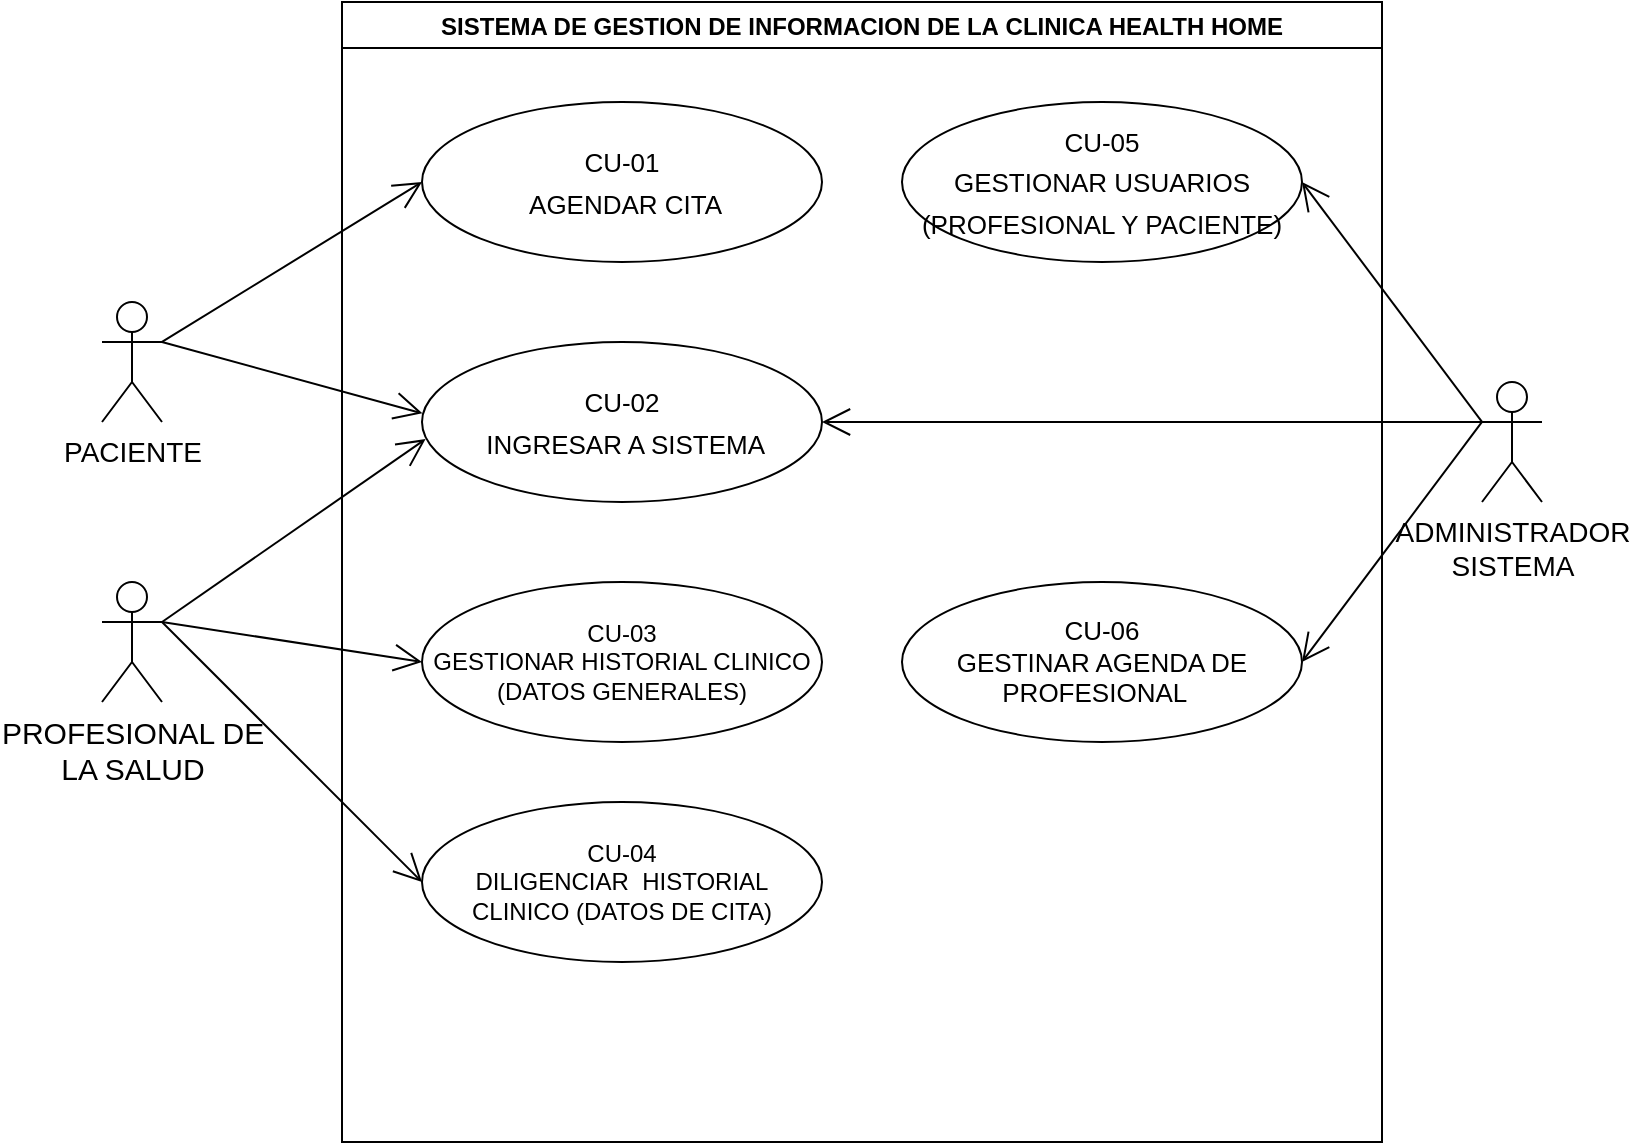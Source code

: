 <mxfile version="15.9.1" type="google"><diagram id="a2u4hUtObjZoYEJqAgCE" name="Page-1"><mxGraphModel dx="3316" dy="762" grid="1" gridSize="10" guides="1" tooltips="1" connect="1" arrows="1" fold="1" page="1" pageScale="1" pageWidth="827" pageHeight="1169" math="0" shadow="0"><root><mxCell id="0"/><mxCell id="1" parent="0"/><mxCell id="6zoiy4wjzGVubThWnq9f-2" value="PACIENTE" style="shape=umlActor;verticalLabelPosition=bottom;verticalAlign=top;html=1;outlineConnect=0;fontSize=14;" parent="1" vertex="1"><mxGeometry x="-1600" y="220" width="30" height="60" as="geometry"/></mxCell><mxCell id="6zoiy4wjzGVubThWnq9f-3" value="&lt;font style=&quot;vertical-align: inherit ; font-size: 15px&quot;&gt;&lt;font style=&quot;vertical-align: inherit ; font-size: 15px&quot;&gt;PROFESIONAL DE &lt;br&gt;LA SALUD&lt;/font&gt;&lt;/font&gt;" style="shape=umlActor;verticalLabelPosition=bottom;verticalAlign=top;html=1;outlineConnect=0;fontSize=15;" parent="1" vertex="1"><mxGeometry x="-1600" y="360" width="30" height="60" as="geometry"/></mxCell><mxCell id="6zoiy4wjzGVubThWnq9f-4" value="&lt;font style=&quot;vertical-align: inherit ; font-size: 14px&quot;&gt;&lt;font style=&quot;vertical-align: inherit ; font-size: 14px&quot;&gt;&lt;font style=&quot;vertical-align: inherit ; font-size: 14px&quot;&gt;&lt;font style=&quot;vertical-align: inherit ; font-size: 14px&quot;&gt;ADMINISTRADOR&lt;br&gt;SISTEMA&lt;br&gt;&lt;/font&gt;&lt;/font&gt;&lt;/font&gt;&lt;/font&gt;" style="shape=umlActor;verticalLabelPosition=bottom;verticalAlign=top;html=1;outlineConnect=0;fontSize=14;" parent="1" vertex="1"><mxGeometry x="-910" y="260" width="30" height="60" as="geometry"/></mxCell><mxCell id="6zoiy4wjzGVubThWnq9f-21" value="SISTEMA DE GESTION DE INFORMACION DE LA CLINICA HEALTH HOME" style="swimlane;" parent="1" vertex="1"><mxGeometry x="-1480" y="70" width="520" height="570" as="geometry"/></mxCell><mxCell id="6zoiy4wjzGVubThWnq9f-24" value="&lt;font style=&quot;font-size: 13px&quot;&gt;CU-02&lt;br&gt;&amp;nbsp;INGRESAR A SISTEMA&lt;/font&gt;" style="ellipse;whiteSpace=wrap;html=1;fontSize=17;fontStyle=0;fontFamily=Helvetica;" parent="6zoiy4wjzGVubThWnq9f-21" vertex="1"><mxGeometry x="40" y="170" width="200" height="80" as="geometry"/></mxCell><mxCell id="6zoiy4wjzGVubThWnq9f-28" value="&lt;font style=&quot;font-size: 13px&quot;&gt;CU-01&lt;br&gt;&amp;nbsp;AGENDAR CITA&lt;/font&gt;" style="ellipse;whiteSpace=wrap;html=1;fontSize=17;fontStyle=0;fontFamily=Helvetica;" parent="6zoiy4wjzGVubThWnq9f-21" vertex="1"><mxGeometry x="40" y="50" width="200" height="80" as="geometry"/></mxCell><mxCell id="6zoiy4wjzGVubThWnq9f-30" value="&lt;span style=&quot;font-size: 13px&quot;&gt;CU-05&lt;br&gt;GESTIONAR USUARIOS (PROFESIONAL Y PACIENTE)&lt;/span&gt;" style="ellipse;whiteSpace=wrap;html=1;fontSize=17;fontStyle=0;fontFamily=Helvetica;" parent="6zoiy4wjzGVubThWnq9f-21" vertex="1"><mxGeometry x="280" y="50" width="200" height="80" as="geometry"/></mxCell><mxCell id="6zoiy4wjzGVubThWnq9f-31" value="&lt;span style=&quot;font-size: 13px&quot;&gt;CU-06&lt;br style=&quot;font-size: 13px&quot;&gt;GESTINAR AGENDA DE PROFESIONAL&amp;nbsp;&amp;nbsp;&lt;/span&gt;" style="ellipse;whiteSpace=wrap;html=1;fontSize=13;fontStyle=0;fontFamily=Helvetica;" parent="6zoiy4wjzGVubThWnq9f-21" vertex="1"><mxGeometry x="280" y="290" width="200" height="80" as="geometry"/></mxCell><mxCell id="6zoiy4wjzGVubThWnq9f-35" value="&lt;span style=&quot;font-size: 12px&quot;&gt;CU-03&lt;br style=&quot;font-size: 12px&quot;&gt;GESTIONAR HISTORIAL CLINICO (DATOS GENERALES)&lt;/span&gt;" style="ellipse;whiteSpace=wrap;html=1;fontSize=12;fontStyle=0;fontFamily=Helvetica;" parent="6zoiy4wjzGVubThWnq9f-21" vertex="1"><mxGeometry x="40" y="290" width="200" height="80" as="geometry"/></mxCell><mxCell id="6zoiy4wjzGVubThWnq9f-37" value="&lt;span style=&quot;font-size: 12px&quot;&gt;CU-04&lt;br style=&quot;font-size: 12px&quot;&gt;DILIGENCIAR&amp;nbsp; HISTORIAL CLINICO (DATOS DE CITA)&lt;/span&gt;" style="ellipse;whiteSpace=wrap;html=1;fontSize=12;fontStyle=0;fontFamily=Helvetica;" parent="6zoiy4wjzGVubThWnq9f-21" vertex="1"><mxGeometry x="40" y="400" width="200" height="80" as="geometry"/></mxCell><mxCell id="Xw46LCxQixro4bPgJvaD-10" value="" style="endArrow=open;endFill=1;endSize=12;html=1;rounded=0;fontFamily=Helvetica;fontSize=13;entryX=1;entryY=0.5;entryDx=0;entryDy=0;" edge="1" parent="6zoiy4wjzGVubThWnq9f-21" target="6zoiy4wjzGVubThWnq9f-24"><mxGeometry width="160" relative="1" as="geometry"><mxPoint x="570" y="210" as="sourcePoint"/><mxPoint x="490" y="220" as="targetPoint"/></mxGeometry></mxCell><mxCell id="6zoiy4wjzGVubThWnq9f-25" value="" style="endArrow=open;endFill=1;endSize=12;html=1;rounded=0;fontFamily=Helvetica;fontSize=13;exitX=1;exitY=0.333;exitDx=0;exitDy=0;exitPerimeter=0;entryX=0.001;entryY=0.446;entryDx=0;entryDy=0;entryPerimeter=0;" parent="1" source="6zoiy4wjzGVubThWnq9f-2" target="6zoiy4wjzGVubThWnq9f-24" edge="1"><mxGeometry width="160" relative="1" as="geometry"><mxPoint x="-1550" y="460" as="sourcePoint"/><mxPoint x="-1440" y="270" as="targetPoint"/></mxGeometry></mxCell><mxCell id="6zoiy4wjzGVubThWnq9f-26" value="" style="endArrow=open;endFill=1;endSize=12;html=1;rounded=0;fontFamily=Helvetica;fontSize=13;exitX=1;exitY=0.333;exitDx=0;exitDy=0;exitPerimeter=0;entryX=0.009;entryY=0.607;entryDx=0;entryDy=0;entryPerimeter=0;" parent="1" source="6zoiy4wjzGVubThWnq9f-3" target="6zoiy4wjzGVubThWnq9f-24" edge="1"><mxGeometry width="160" relative="1" as="geometry"><mxPoint x="-1530" y="480" as="sourcePoint"/><mxPoint x="-1430" y="290" as="targetPoint"/></mxGeometry></mxCell><mxCell id="6zoiy4wjzGVubThWnq9f-27" value="" style="endArrow=open;endFill=1;endSize=12;html=1;rounded=0;fontFamily=Helvetica;fontSize=13;entryX=1;entryY=0.5;entryDx=0;entryDy=0;exitX=0;exitY=0.333;exitDx=0;exitDy=0;exitPerimeter=0;" parent="1" source="6zoiy4wjzGVubThWnq9f-4" target="6zoiy4wjzGVubThWnq9f-30" edge="1"><mxGeometry width="160" relative="1" as="geometry"><mxPoint x="-910" y="240" as="sourcePoint"/><mxPoint x="-1100" y="300" as="targetPoint"/></mxGeometry></mxCell><mxCell id="6zoiy4wjzGVubThWnq9f-29" value="" style="endArrow=open;endFill=1;endSize=12;html=1;rounded=0;fontFamily=Helvetica;fontSize=13;exitX=1;exitY=0.333;exitDx=0;exitDy=0;exitPerimeter=0;entryX=0;entryY=0.5;entryDx=0;entryDy=0;" parent="1" source="6zoiy4wjzGVubThWnq9f-2" target="6zoiy4wjzGVubThWnq9f-28" edge="1"><mxGeometry width="160" relative="1" as="geometry"><mxPoint x="-1540" y="470" as="sourcePoint"/><mxPoint x="-1270" y="170" as="targetPoint"/></mxGeometry></mxCell><mxCell id="6zoiy4wjzGVubThWnq9f-32" value="" style="endArrow=open;endFill=1;endSize=12;html=1;rounded=0;fontFamily=Helvetica;fontSize=13;entryX=1;entryY=0.5;entryDx=0;entryDy=0;exitX=0;exitY=0.333;exitDx=0;exitDy=0;exitPerimeter=0;" parent="1" source="6zoiy4wjzGVubThWnq9f-4" target="6zoiy4wjzGVubThWnq9f-31" edge="1"><mxGeometry width="160" relative="1" as="geometry"><mxPoint x="-950" y="250" as="sourcePoint"/><mxPoint x="-980.0" y="200" as="targetPoint"/></mxGeometry></mxCell><mxCell id="6zoiy4wjzGVubThWnq9f-36" value="" style="endArrow=open;endFill=1;endSize=12;html=1;rounded=0;fontFamily=Helvetica;fontSize=13;entryX=0;entryY=0.5;entryDx=0;entryDy=0;exitX=1;exitY=0.333;exitDx=0;exitDy=0;exitPerimeter=0;" parent="1" source="6zoiy4wjzGVubThWnq9f-3" target="6zoiy4wjzGVubThWnq9f-35" edge="1"><mxGeometry width="160" relative="1" as="geometry"><mxPoint x="-1550" y="590" as="sourcePoint"/><mxPoint x="-1360" y="600" as="targetPoint"/></mxGeometry></mxCell><mxCell id="6zoiy4wjzGVubThWnq9f-38" value="" style="endArrow=open;endFill=1;endSize=12;html=1;rounded=0;fontFamily=Helvetica;fontSize=13;entryX=0;entryY=0.5;entryDx=0;entryDy=0;exitX=1;exitY=0.333;exitDx=0;exitDy=0;exitPerimeter=0;" parent="1" source="6zoiy4wjzGVubThWnq9f-3" target="6zoiy4wjzGVubThWnq9f-37" edge="1"><mxGeometry width="160" relative="1" as="geometry"><mxPoint x="-1550" y="690" as="sourcePoint"/><mxPoint x="-1360" y="730" as="targetPoint"/></mxGeometry></mxCell></root></mxGraphModel></diagram></mxfile>